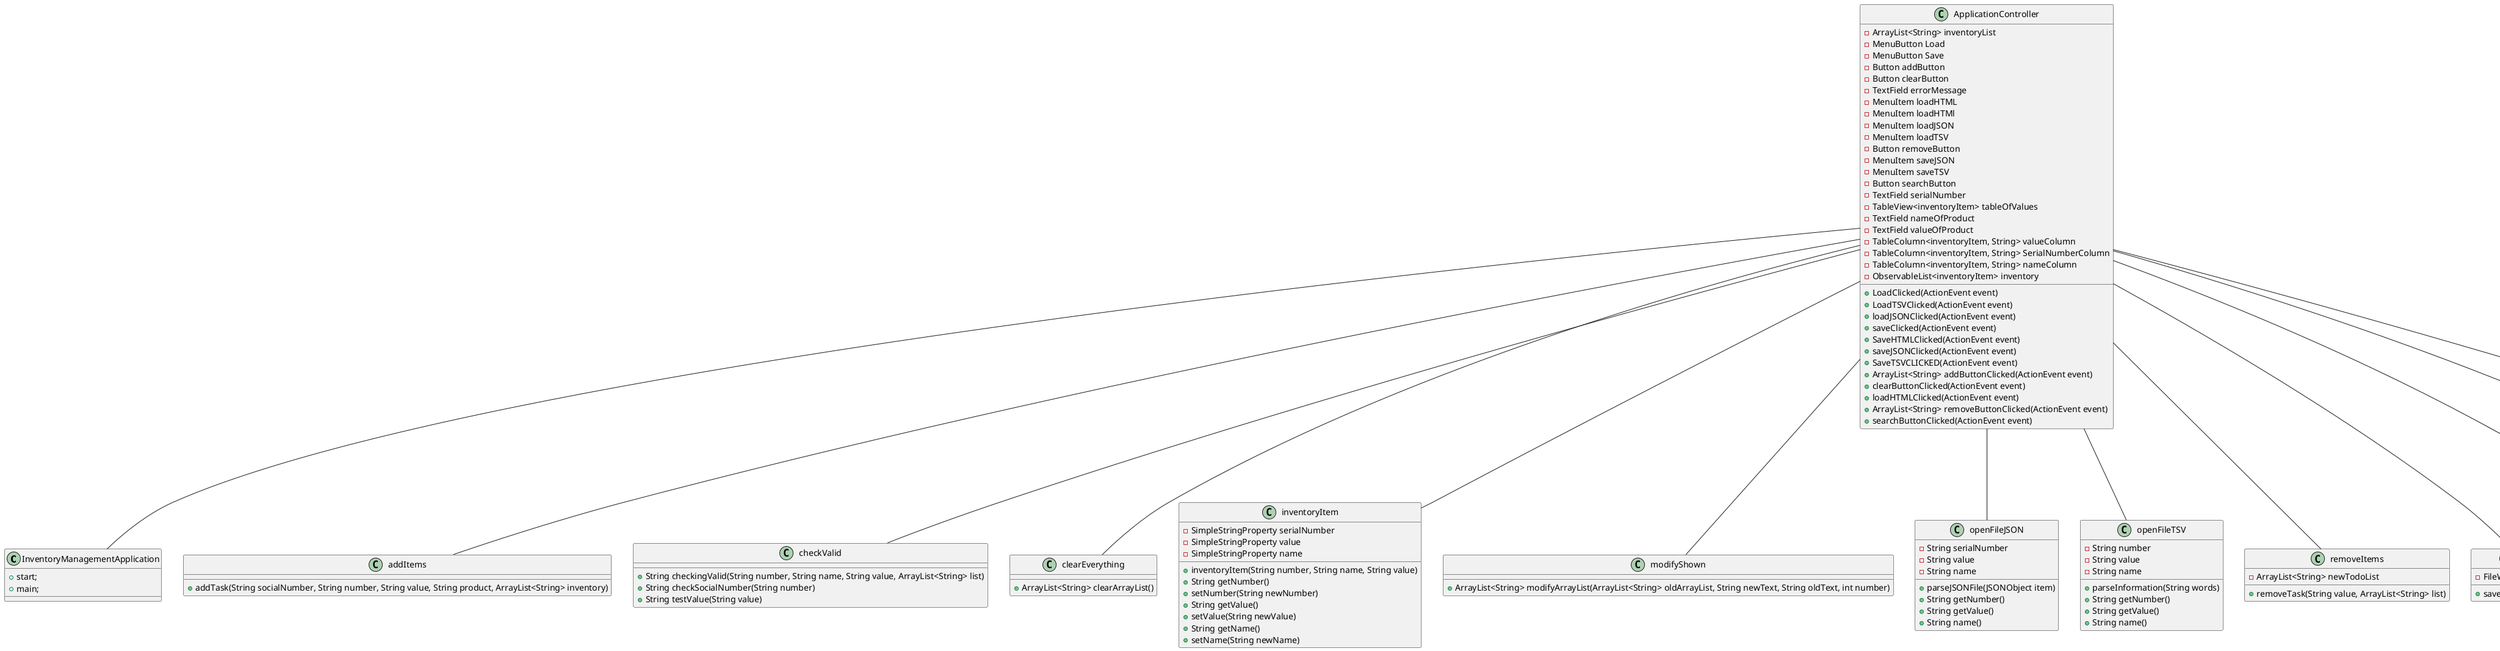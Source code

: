 @startuml
'https://plantuml.com/sequence-diagram
class InventoryManagementApplication{
    +start;
    +main;
}
class addItems{
    +addTask(String socialNumber, String number, String value, String product, ArrayList<String> inventory)
}
class ApplicationController{
    -ArrayList<String> inventoryList
    -MenuButton Load
    -MenuButton Save
    -Button addButton
    -Button clearButton
    -TextField errorMessage
    -MenuItem loadHTML
    -MenuItem loadHTMl
    -MenuItem loadJSON
    -MenuItem loadTSV
    -Button removeButton
    -MenuItem saveJSON
    -MenuItem saveTSV
    -Button searchButton
    -TextField serialNumber
    -TableView<inventoryItem> tableOfValues
    -TextField nameOfProduct
    -TextField valueOfProduct
    -TableColumn<inventoryItem, String> valueColumn
    -TableColumn<inventoryItem, String> SerialNumberColumn
    -TableColumn<inventoryItem, String> nameColumn
    -ObservableList<inventoryItem> inventory
    +LoadClicked(ActionEvent event)
    +LoadTSVClicked(ActionEvent event)
    +loadJSONClicked(ActionEvent event)
    +saveClicked(ActionEvent event)
    +SaveHTMLClicked(ActionEvent event)
    +saveJSONClicked(ActionEvent event)
    +SaveTSVCLICKED(ActionEvent event)
    +ArrayList<String> addButtonClicked(ActionEvent event)
    +clearButtonClicked(ActionEvent event)
    +loadHTMLClicked(ActionEvent event)
    +ArrayList<String> removeButtonClicked(ActionEvent event)
    +searchButtonClicked(ActionEvent event)


}
class checkValid{
    +String checkingValid(String number, String name, String value, ArrayList<String> list)
    +String checkSocialNumber(String number)
    +String testValue(String value)
}
class clearEverything{
    +ArrayList<String> clearArrayList()
}
class inventoryItem{
    -SimpleStringProperty serialNumber
    -SimpleStringProperty value
    -SimpleStringProperty name
    +inventoryItem(String number, String name, String value)
    +String getNumber()
    +setNumber(String newNumber)
    +String getValue()
    +setValue(String newValue)
    +String getName()
    +setName(String newName)
}
class modifyShown{
    +ArrayList<String> modifyArrayList(ArrayList<String> oldArrayList, String newText, String oldText, int number)
}
class openFileJSON{
    -String serialNumber
    -String value
    -String name
    +parseJSONFile(JSONObject item)
    +String getNumber()
    +String getValue()
    +String name()
}
class openFileTSV{
    -String number
    -String value
    -String name
    +parseInformation(String words)
    +String getNumber()
    +String getValue()
    +String name()
}
class removeItems{
    -ArrayList<String> newTodoList
    +removeTask(String value, ArrayList<String> list)
}
class saveFileHTML{
    -FileWriter file
    +saveFile(ArrayList<String list)
}
class saveFileJSON{
    -FileWriter file
    +fileSave(ArrayList<String list)
}
class fileSave{
    +fileSave(File file, ArrayList<String> list)
}
class searchFor{
    +ArrayList<String> searchFor(ArrayList<String> list, String word, int number)
}

ApplicationController---InventoryManagementApplication
ApplicationController---addItems
ApplicationController---checkValid
ApplicationController---clearEverything
ApplicationController---inventoryItem
ApplicationController--- removeItems
ApplicationController---saveFileJSON
ApplicationController---searchFor
ApplicationController---fileSave
ApplicationController---saveFileHTML
ApplicationController---openFileTSV
ApplicationController---openFileJSON
ApplicationController---modifyShown
@enduml